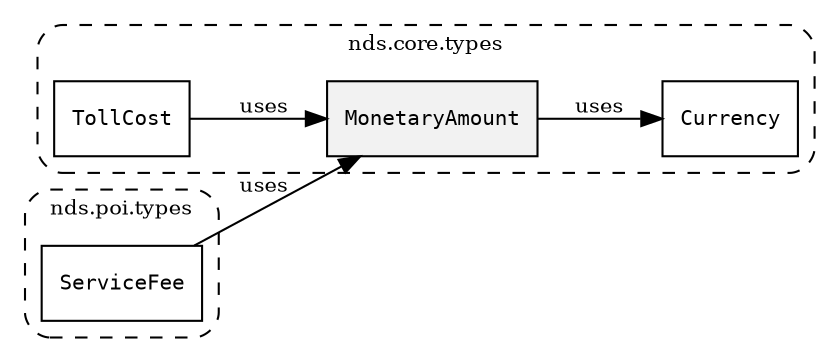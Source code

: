 /**
 * This dot file creates symbol collaboration diagram for MonetaryAmount.
 */
digraph ZSERIO
{
    node [shape=box, fontsize=10];
    rankdir="LR";
    fontsize=10;
    tooltip="MonetaryAmount collaboration diagram";

    subgraph "cluster_nds.core.types"
    {
        style="dashed, rounded";
        label="nds.core.types";
        tooltip="Package nds.core.types";
        href="../../../content/packages/nds.core.types.html#Package-nds-core-types";
        target="_parent";

        "MonetaryAmount" [style="filled", fillcolor="#0000000D", target="_parent", label=<<font face="monospace"><table align="center" border="0" cellspacing="0" cellpadding="0"><tr><td href="../../../content/packages/nds.core.types.html#Structure-MonetaryAmount" title="Structure defined in nds.core.types">MonetaryAmount</td></tr></table></font>>];
        "Currency" [target="_parent", label=<<font face="monospace"><table align="center" border="0" cellspacing="0" cellpadding="0"><tr><td href="../../../content/packages/nds.core.types.html#Enum-Currency" title="Enum defined in nds.core.types">Currency</td></tr></table></font>>];
        "TollCost" [target="_parent", label=<<font face="monospace"><table align="center" border="0" cellspacing="0" cellpadding="0"><tr><td href="../../../content/packages/nds.core.types.html#Subtype-TollCost" title="Subtype defined in nds.core.types">TollCost</td></tr></table></font>>];
    }

    subgraph "cluster_nds.poi.types"
    {
        style="dashed, rounded";
        label="nds.poi.types";
        tooltip="Package nds.poi.types";
        href="../../../content/packages/nds.poi.types.html#Package-nds-poi-types";
        target="_parent";

        "ServiceFee" [target="_parent", label=<<font face="monospace"><table align="center" border="0" cellspacing="0" cellpadding="0"><tr><td href="../../../content/packages/nds.poi.types.html#Subtype-ServiceFee" title="Subtype defined in nds.poi.types">ServiceFee</td></tr></table></font>>];
    }

    "MonetaryAmount" -> "Currency" [label="uses", fontsize=10];
    "TollCost" -> "MonetaryAmount" [label="uses", fontsize=10];
    "ServiceFee" -> "MonetaryAmount" [label="uses", fontsize=10];
}
